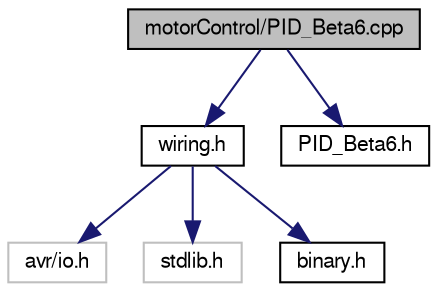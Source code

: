 digraph G
{
  edge [fontname="FreeSans",fontsize="10",labelfontname="FreeSans",labelfontsize="10"];
  node [fontname="FreeSans",fontsize="10",shape=record];
  Node1 [label="motorControl/PID_Beta6.cpp",height=0.2,width=0.4,color="black", fillcolor="grey75", style="filled" fontcolor="black"];
  Node1 -> Node2 [color="midnightblue",fontsize="10",style="solid",fontname="FreeSans"];
  Node2 [label="wiring.h",height=0.2,width=0.4,color="black", fillcolor="white", style="filled",URL="$motor_control_2build_2core_2wiring_8h.html"];
  Node2 -> Node3 [color="midnightblue",fontsize="10",style="solid",fontname="FreeSans"];
  Node3 [label="avr/io.h",height=0.2,width=0.4,color="grey75", fillcolor="white", style="filled"];
  Node2 -> Node4 [color="midnightblue",fontsize="10",style="solid",fontname="FreeSans"];
  Node4 [label="stdlib.h",height=0.2,width=0.4,color="grey75", fillcolor="white", style="filled"];
  Node2 -> Node5 [color="midnightblue",fontsize="10",style="solid",fontname="FreeSans"];
  Node5 [label="binary.h",height=0.2,width=0.4,color="black", fillcolor="white", style="filled",URL="$motor_control_2build_2core_2binary_8h.html"];
  Node1 -> Node6 [color="midnightblue",fontsize="10",style="solid",fontname="FreeSans"];
  Node6 [label="PID_Beta6.h",height=0.2,width=0.4,color="black", fillcolor="white", style="filled",URL="$_p_i_d___beta6_8h.html"];
}
